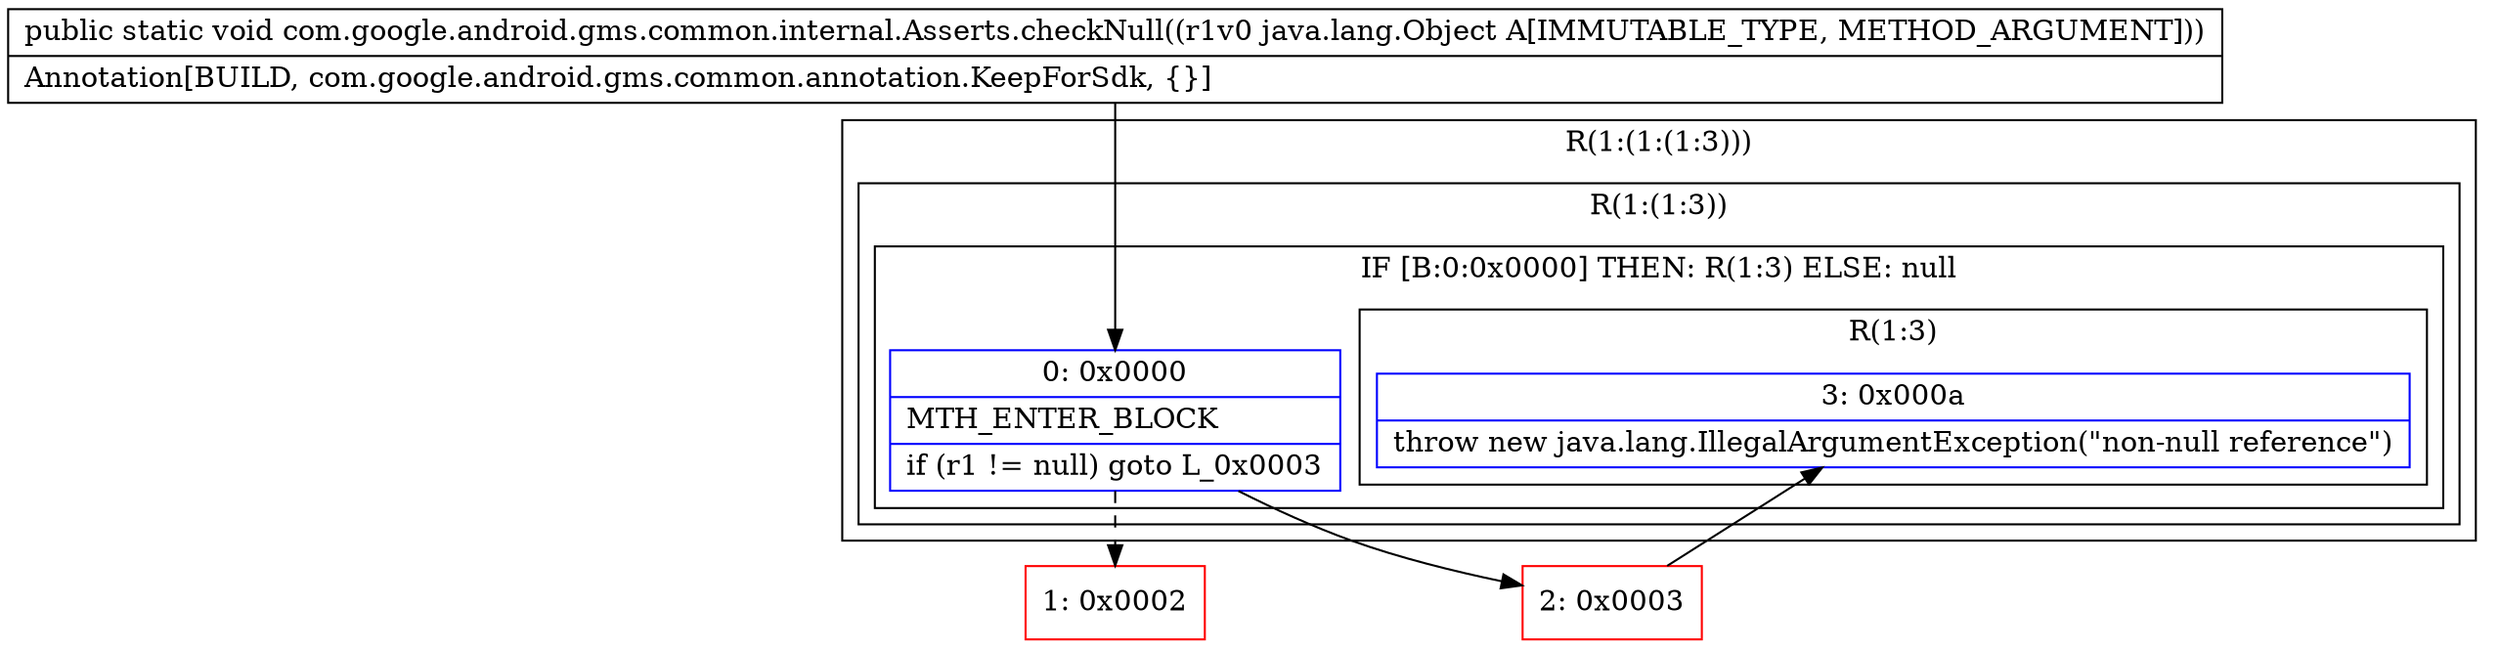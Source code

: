 digraph "CFG forcom.google.android.gms.common.internal.Asserts.checkNull(Ljava\/lang\/Object;)V" {
subgraph cluster_Region_1292578249 {
label = "R(1:(1:(1:3)))";
node [shape=record,color=blue];
subgraph cluster_Region_978813054 {
label = "R(1:(1:3))";
node [shape=record,color=blue];
subgraph cluster_IfRegion_613904599 {
label = "IF [B:0:0x0000] THEN: R(1:3) ELSE: null";
node [shape=record,color=blue];
Node_0 [shape=record,label="{0\:\ 0x0000|MTH_ENTER_BLOCK\l|if (r1 != null) goto L_0x0003\l}"];
subgraph cluster_Region_1784124629 {
label = "R(1:3)";
node [shape=record,color=blue];
Node_3 [shape=record,label="{3\:\ 0x000a|throw new java.lang.IllegalArgumentException(\"non\-null reference\")\l}"];
}
}
}
}
Node_1 [shape=record,color=red,label="{1\:\ 0x0002}"];
Node_2 [shape=record,color=red,label="{2\:\ 0x0003}"];
MethodNode[shape=record,label="{public static void com.google.android.gms.common.internal.Asserts.checkNull((r1v0 java.lang.Object A[IMMUTABLE_TYPE, METHOD_ARGUMENT]))  | Annotation[BUILD, com.google.android.gms.common.annotation.KeepForSdk, \{\}]\l}"];
MethodNode -> Node_0;
Node_0 -> Node_1[style=dashed];
Node_0 -> Node_2;
Node_2 -> Node_3;
}

